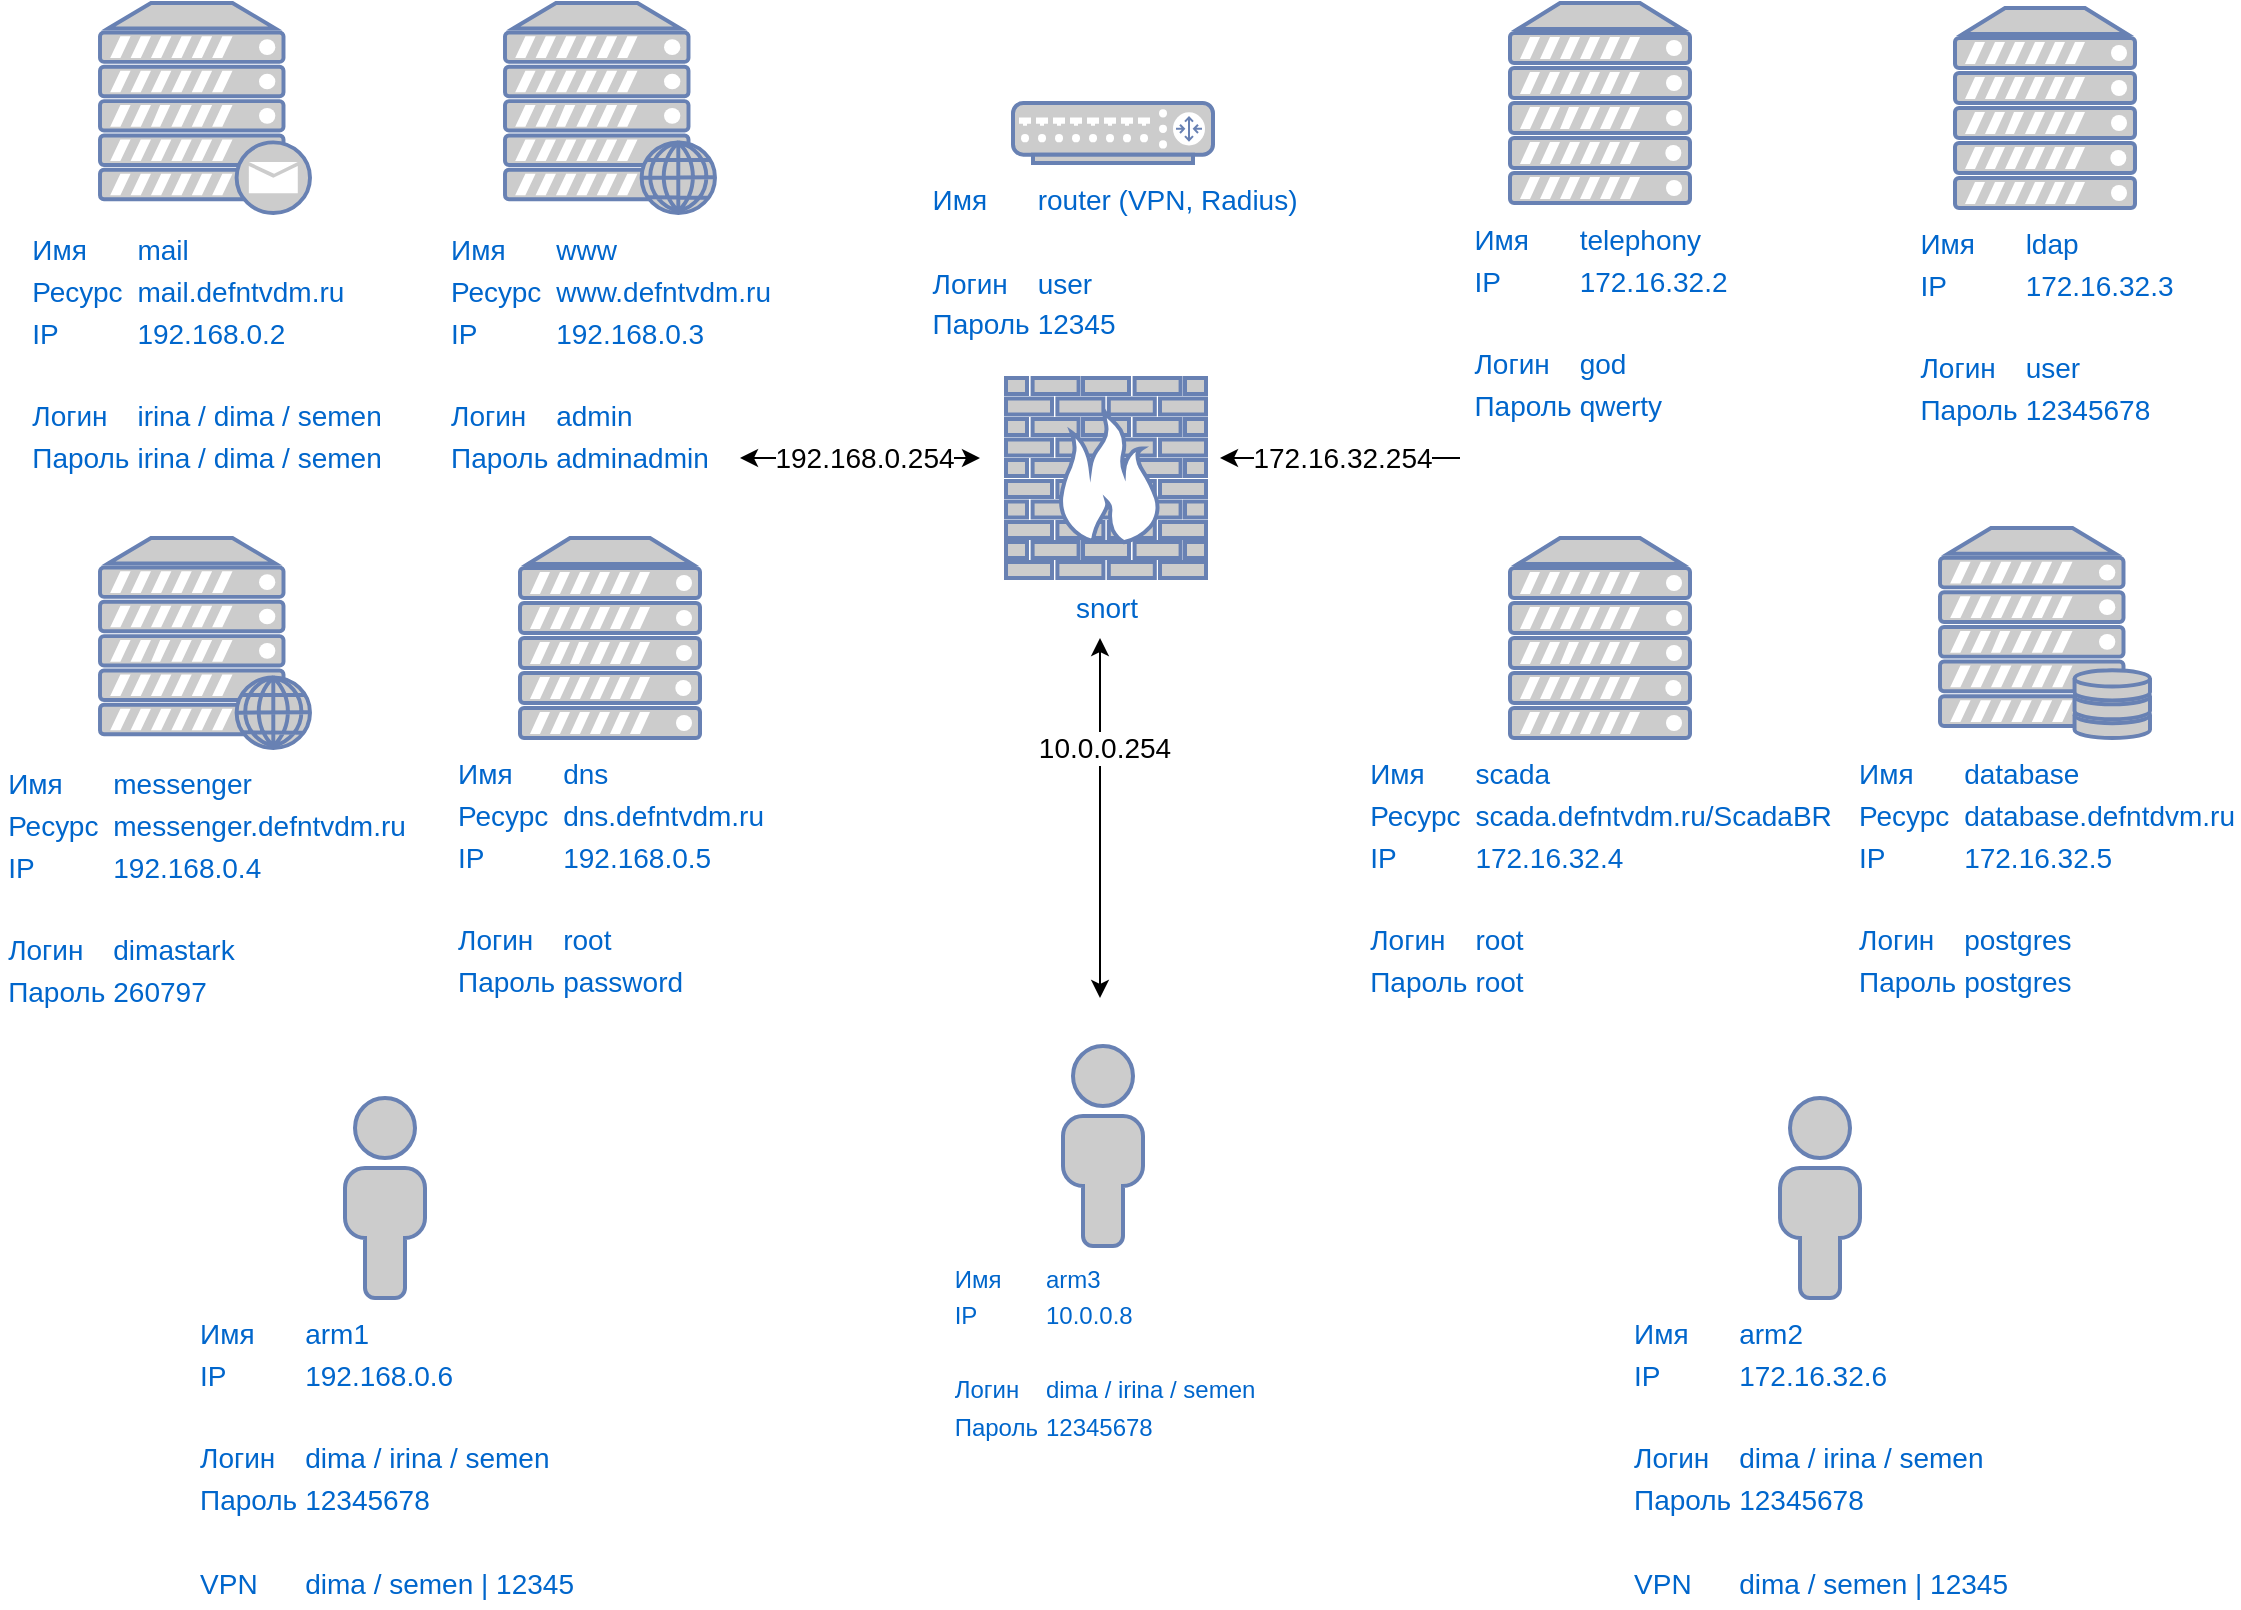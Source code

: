 <mxfile version="10.7.6" type="github"><diagram id="j66EtQMUlOiz9ElDJGNn" name="Page-1"><mxGraphModel dx="2090" dy="925" grid="1" gridSize="10" guides="1" tooltips="1" connect="1" arrows="1" fold="1" page="1" pageScale="1" pageWidth="827" pageHeight="1169" math="0" shadow="0"><root><mxCell id="0"/><mxCell id="1" parent="0"/><mxCell id="AadQ7rjE2HAG9gOBs0Dw-43" value="&lt;div style=&quot;text-align: left&quot;&gt;&lt;table&gt;&lt;tbody&gt;&lt;tr&gt;&lt;td&gt;Имя&lt;/td&gt;&lt;td&gt;arm3&lt;/td&gt;&lt;/tr&gt;&lt;tr&gt;&lt;td&gt;IP&lt;/td&gt;&lt;td&gt;10.0.0.8&lt;/td&gt;&lt;/tr&gt;&lt;tr&gt;&lt;td&gt;&lt;br&gt;&lt;/td&gt;&lt;td&gt;&lt;br&gt;&lt;/td&gt;&lt;/tr&gt;&lt;tr&gt;&lt;td&gt;Логин&lt;/td&gt;&lt;td&gt;dima / irina / semen&lt;/td&gt;&lt;/tr&gt;&lt;tr&gt;&lt;td&gt;Пароль&lt;/td&gt;&lt;td&gt;12345678&lt;/td&gt;&lt;/tr&gt;&lt;tr&gt;&lt;td&gt;&lt;br&gt;&lt;/td&gt;&lt;td&gt;&lt;br&gt;&lt;/td&gt;&lt;/tr&gt;&lt;/tbody&gt;&lt;/table&gt;&lt;br&gt;&lt;/div&gt;" style="fontColor=#0066CC;verticalAlign=top;verticalLabelPosition=bottom;labelPosition=center;align=center;html=1;outlineConnect=0;fillColor=#CCCCCC;strokeColor=#6881B3;gradientColor=none;gradientDirection=north;strokeWidth=2;shape=mxgraph.networks.user_male;fontSize=12;" parent="1" vertex="1"><mxGeometry x="401.5" y="534" width="40" height="100" as="geometry"/></mxCell><mxCell id="AadQ7rjE2HAG9gOBs0Dw-49" value="&lt;table style=&quot;text-align: left ; font-size: 14px&quot;&gt;&lt;tbody&gt;&lt;tr&gt;&lt;td&gt;&lt;font style=&quot;font-size: 14px&quot;&gt;Имя&lt;/font&gt;&lt;/td&gt;&lt;td&gt;&lt;font style=&quot;font-size: 14px&quot;&gt;router (VPN, Radius)&lt;/font&gt;&lt;/td&gt;&lt;/tr&gt;&lt;tr&gt;&lt;td&gt;&lt;br&gt;&lt;/td&gt;&lt;td&gt;&lt;br&gt;&lt;/td&gt;&lt;/tr&gt;&lt;tr&gt;&lt;td&gt;&lt;font style=&quot;font-size: 14px&quot;&gt;Логин&lt;/font&gt;&lt;/td&gt;&lt;td&gt;&lt;font style=&quot;font-size: 14px&quot;&gt;user&lt;/font&gt;&lt;/td&gt;&lt;/tr&gt;&lt;tr&gt;&lt;td&gt;&lt;font style=&quot;font-size: 14px&quot;&gt;Пароль&lt;/font&gt;&lt;/td&gt;&lt;td&gt;&lt;font style=&quot;font-size: 14px&quot;&gt;12345&lt;/font&gt;&lt;/td&gt;&lt;/tr&gt;&lt;tr&gt;&lt;td&gt;&lt;font style=&quot;font-size: 14px&quot;&gt;&lt;br&gt;&lt;/font&gt;&lt;/td&gt;&lt;td&gt;&lt;font style=&quot;font-size: 14px&quot;&gt;&lt;br&gt;&lt;/font&gt;&lt;/td&gt;&lt;/tr&gt;&lt;/tbody&gt;&lt;/table&gt;&lt;div style=&quot;text-align: left&quot;&gt;&lt;br&gt;&lt;/div&gt;" style="fontColor=#0066CC;verticalAlign=top;verticalLabelPosition=bottom;labelPosition=center;align=center;html=1;outlineConnect=0;fillColor=#CCCCCC;strokeColor=#6881B3;gradientColor=none;gradientDirection=north;strokeWidth=2;shape=mxgraph.networks.router;fontSize=12;" parent="1" vertex="1"><mxGeometry x="376.5" y="62.5" width="100" height="30" as="geometry"/></mxCell><mxCell id="AadQ7rjE2HAG9gOBs0Dw-54" value="&lt;font style=&quot;font-size: 14px&quot;&gt;snort&lt;br&gt;&lt;/font&gt;&lt;br&gt;" style="fontColor=#0066CC;verticalAlign=top;verticalLabelPosition=bottom;labelPosition=center;align=center;html=1;outlineConnect=0;fillColor=#CCCCCC;strokeColor=#6881B3;gradientColor=none;gradientDirection=north;strokeWidth=2;shape=mxgraph.networks.firewall;" parent="1" vertex="1"><mxGeometry x="373" y="200" width="100" height="100" as="geometry"/></mxCell><mxCell id="AadQ7rjE2HAG9gOBs0Dw-56" value="" style="group;strokeColor=none;" parent="1" vertex="1" connectable="0"><mxGeometry x="-80" y="12.5" width="307.5" height="647.5" as="geometry"/></mxCell><mxCell id="AadQ7rjE2HAG9gOBs0Dw-23" value="&lt;table style=&quot;text-align: left ; font-size: 14px&quot;&gt;&lt;tbody&gt;&lt;tr&gt;&lt;td&gt;&lt;font style=&quot;font-size: 14px&quot;&gt;Имя&lt;/font&gt;&lt;/td&gt;&lt;td&gt;&lt;font style=&quot;font-size: 14px&quot;&gt;www&lt;/font&gt;&lt;/td&gt;&lt;/tr&gt;&lt;tr&gt;&lt;td&gt;&lt;font style=&quot;font-size: 14px&quot;&gt;Ресурс&lt;/font&gt;&lt;/td&gt;&lt;td&gt;&lt;font style=&quot;font-size: 14px&quot;&gt;www.defntvdm.ru&lt;/font&gt;&lt;/td&gt;&lt;/tr&gt;&lt;tr&gt;&lt;td&gt;&lt;font style=&quot;font-size: 14px&quot;&gt;IP&lt;/font&gt;&lt;/td&gt;&lt;td&gt;&lt;font style=&quot;font-size: 14px&quot;&gt;192.168.0.3&lt;/font&gt;&lt;/td&gt;&lt;/tr&gt;&lt;tr&gt;&lt;td&gt;&lt;font style=&quot;font-size: 14px&quot;&gt;&lt;br&gt;&lt;/font&gt;&lt;/td&gt;&lt;td&gt;&lt;font style=&quot;font-size: 14px&quot;&gt;&lt;br&gt;&lt;/font&gt;&lt;/td&gt;&lt;/tr&gt;&lt;tr&gt;&lt;td&gt;&lt;font style=&quot;font-size: 14px&quot;&gt;Логин&lt;/font&gt;&lt;/td&gt;&lt;td&gt;&lt;font style=&quot;font-size: 14px&quot;&gt;admin&lt;/font&gt;&lt;/td&gt;&lt;/tr&gt;&lt;tr&gt;&lt;td&gt;&lt;font style=&quot;font-size: 14px&quot;&gt;Пароль&lt;/font&gt;&lt;/td&gt;&lt;td&gt;&lt;font style=&quot;font-size: 14px&quot;&gt;adminadmin&lt;/font&gt;&lt;/td&gt;&lt;/tr&gt;&lt;/tbody&gt;&lt;/table&gt;" style="fontColor=#0066CC;verticalAlign=top;verticalLabelPosition=bottom;labelPosition=center;align=center;html=1;outlineConnect=0;fillColor=#CCCCCC;strokeColor=#6881B3;gradientColor=none;gradientDirection=north;strokeWidth=2;shape=mxgraph.networks.web_server;fontSize=12;" parent="AadQ7rjE2HAG9gOBs0Dw-56" vertex="1"><mxGeometry x="202.5" width="105" height="105" as="geometry"/></mxCell><mxCell id="AadQ7rjE2HAG9gOBs0Dw-27" value="&lt;table style=&quot;text-align: left ; font-size: 14px&quot;&gt;&lt;tbody&gt;&lt;tr&gt;&lt;td&gt;&lt;font style=&quot;font-size: 14px&quot;&gt;Имя&lt;/font&gt;&lt;/td&gt;&lt;td&gt;&lt;font style=&quot;font-size: 14px&quot;&gt;dns&lt;/font&gt;&lt;/td&gt;&lt;/tr&gt;&lt;tr&gt;&lt;td&gt;&lt;font style=&quot;font-size: 14px&quot;&gt;Ресурс&lt;/font&gt;&lt;/td&gt;&lt;td&gt;&lt;font style=&quot;font-size: 14px&quot;&gt;dns.defntvdm.ru&lt;/font&gt;&lt;/td&gt;&lt;/tr&gt;&lt;tr&gt;&lt;td&gt;&lt;font style=&quot;font-size: 14px&quot;&gt;IP&lt;/font&gt;&lt;/td&gt;&lt;td&gt;&lt;font style=&quot;font-size: 14px&quot;&gt;192.168.0.5&lt;/font&gt;&lt;/td&gt;&lt;/tr&gt;&lt;tr&gt;&lt;td&gt;&lt;font style=&quot;font-size: 14px&quot;&gt;&lt;br&gt;&lt;/font&gt;&lt;/td&gt;&lt;td&gt;&lt;font style=&quot;font-size: 14px&quot;&gt;&lt;br&gt;&lt;/font&gt;&lt;/td&gt;&lt;/tr&gt;&lt;tr&gt;&lt;td&gt;&lt;font style=&quot;font-size: 14px&quot;&gt;Логин&lt;/font&gt;&lt;/td&gt;&lt;td&gt;&lt;font style=&quot;font-size: 14px&quot;&gt;root&lt;/font&gt;&lt;/td&gt;&lt;/tr&gt;&lt;tr&gt;&lt;td&gt;&lt;font style=&quot;font-size: 14px&quot;&gt;Пароль&lt;/font&gt;&lt;/td&gt;&lt;td&gt;&lt;font style=&quot;font-size: 14px&quot;&gt;password&lt;/font&gt;&lt;/td&gt;&lt;/tr&gt;&lt;/tbody&gt;&lt;/table&gt;" style="fontColor=#0066CC;verticalAlign=top;verticalLabelPosition=bottom;labelPosition=center;align=center;html=1;outlineConnect=0;fillColor=#CCCCCC;strokeColor=#6881B3;gradientColor=none;gradientDirection=north;strokeWidth=2;shape=mxgraph.networks.server;fontSize=12;labelBorderColor=none;" parent="AadQ7rjE2HAG9gOBs0Dw-56" vertex="1"><mxGeometry x="210" y="267.5" width="90" height="100" as="geometry"/></mxCell><mxCell id="AadQ7rjE2HAG9gOBs0Dw-30" value="&lt;table style=&quot;text-align: left ; font-size: 14px&quot;&gt;&lt;tbody&gt;&lt;tr&gt;&lt;td&gt;&lt;font style=&quot;font-size: 14px&quot;&gt;Имя&lt;/font&gt;&lt;/td&gt;&lt;td&gt;&lt;font style=&quot;font-size: 14px&quot;&gt;messenger&lt;/font&gt;&lt;/td&gt;&lt;/tr&gt;&lt;tr&gt;&lt;td&gt;&lt;font style=&quot;font-size: 14px&quot;&gt;Ресурс&lt;/font&gt;&lt;/td&gt;&lt;td&gt;&lt;font style=&quot;font-size: 14px&quot;&gt;messenger.defntvdm.ru&lt;/font&gt;&lt;/td&gt;&lt;/tr&gt;&lt;tr&gt;&lt;td&gt;&lt;font style=&quot;font-size: 14px&quot;&gt;IP&lt;/font&gt;&lt;/td&gt;&lt;td&gt;&lt;font style=&quot;font-size: 14px&quot;&gt;192.168.0.4&lt;/font&gt;&lt;/td&gt;&lt;/tr&gt;&lt;tr&gt;&lt;td&gt;&lt;font style=&quot;font-size: 14px&quot;&gt;&lt;br&gt;&lt;/font&gt;&lt;/td&gt;&lt;td&gt;&lt;font style=&quot;font-size: 14px&quot;&gt;&lt;br&gt;&lt;/font&gt;&lt;/td&gt;&lt;/tr&gt;&lt;tr&gt;&lt;td&gt;&lt;font style=&quot;font-size: 14px&quot;&gt;Логин&lt;/font&gt;&lt;/td&gt;&lt;td&gt;&lt;font style=&quot;font-size: 14px&quot;&gt;dimastark&lt;/font&gt;&lt;/td&gt;&lt;/tr&gt;&lt;tr&gt;&lt;td&gt;&lt;font style=&quot;font-size: 14px&quot;&gt;Пароль&lt;/font&gt;&lt;/td&gt;&lt;td&gt;&lt;font style=&quot;font-size: 14px&quot;&gt;260797&lt;/font&gt;&lt;/td&gt;&lt;/tr&gt;&lt;/tbody&gt;&lt;/table&gt;" style="fontColor=#0066CC;verticalAlign=top;verticalLabelPosition=bottom;labelPosition=center;align=center;html=1;outlineConnect=0;fillColor=#CCCCCC;strokeColor=#6881B3;gradientColor=none;gradientDirection=north;strokeWidth=2;shape=mxgraph.networks.web_server;fontSize=12;labelBorderColor=none;" parent="AadQ7rjE2HAG9gOBs0Dw-56" vertex="1"><mxGeometry y="267.5" width="105" height="105" as="geometry"/></mxCell><mxCell id="AadQ7rjE2HAG9gOBs0Dw-33" value="&lt;table style=&quot;text-align: left ; font-size: 14px&quot;&gt;&lt;tbody&gt;&lt;tr&gt;&lt;td&gt;&lt;font style=&quot;font-size: 14px&quot;&gt;Имя&lt;/font&gt;&lt;/td&gt;&lt;td&gt;&lt;font style=&quot;font-size: 14px&quot;&gt;mail&lt;/font&gt;&lt;/td&gt;&lt;/tr&gt;&lt;tr&gt;&lt;td&gt;&lt;font style=&quot;font-size: 14px&quot;&gt;Ресурс&lt;/font&gt;&lt;/td&gt;&lt;td&gt;&lt;font style=&quot;font-size: 14px&quot;&gt;mail.defntvdm.ru&lt;/font&gt;&lt;/td&gt;&lt;/tr&gt;&lt;tr&gt;&lt;td&gt;&lt;font style=&quot;font-size: 14px&quot;&gt;IP&lt;/font&gt;&lt;/td&gt;&lt;td&gt;&lt;font style=&quot;font-size: 14px&quot;&gt;192.168.0.2&lt;/font&gt;&lt;/td&gt;&lt;/tr&gt;&lt;tr&gt;&lt;td&gt;&lt;font style=&quot;font-size: 14px&quot;&gt;&lt;br&gt;&lt;/font&gt;&lt;/td&gt;&lt;td&gt;&lt;font style=&quot;font-size: 14px&quot;&gt;&lt;br&gt;&lt;/font&gt;&lt;/td&gt;&lt;/tr&gt;&lt;tr&gt;&lt;td&gt;&lt;font style=&quot;font-size: 14px&quot;&gt;Логин&lt;/font&gt;&lt;/td&gt;&lt;td&gt;&lt;font style=&quot;font-size: 14px&quot;&gt;irina / dima / semen&lt;/font&gt;&lt;/td&gt;&lt;/tr&gt;&lt;tr&gt;&lt;td&gt;&lt;font style=&quot;font-size: 14px&quot;&gt;Пароль&lt;/font&gt;&lt;/td&gt;&lt;td&gt;&lt;font style=&quot;font-size: 14px&quot;&gt;irina / dima / semen&lt;/font&gt;&lt;/td&gt;&lt;/tr&gt;&lt;/tbody&gt;&lt;/table&gt;" style="fontColor=#0066CC;verticalAlign=top;verticalLabelPosition=bottom;labelPosition=center;align=center;html=1;outlineConnect=0;fillColor=#CCCCCC;strokeColor=#6881B3;gradientColor=none;gradientDirection=north;strokeWidth=2;shape=mxgraph.networks.mail_server;fontSize=12;" parent="AadQ7rjE2HAG9gOBs0Dw-56" vertex="1"><mxGeometry width="105" height="105" as="geometry"/></mxCell><mxCell id="AadQ7rjE2HAG9gOBs0Dw-34" value="&lt;table style=&quot;text-align: left ; font-size: 14px&quot;&gt;&lt;tbody&gt;&lt;tr&gt;&lt;td&gt;&lt;font style=&quot;font-size: 14px&quot;&gt;Имя&lt;/font&gt;&lt;/td&gt;&lt;td&gt;&lt;font style=&quot;font-size: 14px&quot;&gt;arm1&lt;/font&gt;&lt;/td&gt;&lt;/tr&gt;&lt;tr&gt;&lt;td&gt;&lt;font style=&quot;font-size: 14px&quot;&gt;IP&lt;/font&gt;&lt;/td&gt;&lt;td&gt;&lt;font style=&quot;font-size: 14px&quot;&gt;192.168.0.6&lt;/font&gt;&lt;/td&gt;&lt;/tr&gt;&lt;tr&gt;&lt;td&gt;&lt;font style=&quot;font-size: 14px&quot;&gt;&lt;br&gt;&lt;/font&gt;&lt;/td&gt;&lt;td&gt;&lt;font style=&quot;font-size: 14px&quot;&gt;&lt;br&gt;&lt;/font&gt;&lt;/td&gt;&lt;/tr&gt;&lt;tr&gt;&lt;td&gt;&lt;font style=&quot;font-size: 14px&quot;&gt;Логин&lt;/font&gt;&lt;/td&gt;&lt;td&gt;&lt;font style=&quot;font-size: 14px&quot;&gt;dima / irina / semen&lt;/font&gt;&lt;/td&gt;&lt;/tr&gt;&lt;tr&gt;&lt;td&gt;&lt;font style=&quot;font-size: 14px&quot;&gt;Пароль&lt;/font&gt;&lt;/td&gt;&lt;td&gt;&lt;font style=&quot;font-size: 14px&quot;&gt;12345678&lt;/font&gt;&lt;/td&gt;&lt;/tr&gt;&lt;tr&gt;&lt;td&gt;&lt;font style=&quot;font-size: 14px&quot;&gt;&lt;br&gt;&lt;/font&gt;&lt;/td&gt;&lt;td&gt;&lt;font style=&quot;font-size: 14px&quot;&gt;&lt;br&gt;&lt;/font&gt;&lt;/td&gt;&lt;/tr&gt;&lt;tr&gt;&lt;td&gt;&lt;font style=&quot;font-size: 14px&quot;&gt;VPN&lt;/font&gt;&lt;/td&gt;&lt;td&gt;&lt;font style=&quot;font-size: 14px&quot;&gt;dima / semen | 12345&lt;/font&gt;&lt;/td&gt;&lt;/tr&gt;&lt;/tbody&gt;&lt;/table&gt;" style="fontColor=#0066CC;verticalAlign=top;verticalLabelPosition=bottom;labelPosition=center;align=center;html=1;outlineConnect=0;fillColor=#CCCCCC;strokeColor=#6881B3;gradientColor=none;gradientDirection=north;strokeWidth=2;shape=mxgraph.networks.user_male;fontSize=12;labelBorderColor=none;" parent="AadQ7rjE2HAG9gOBs0Dw-56" vertex="1"><mxGeometry x="122.5" y="547.5" width="40" height="100" as="geometry"/></mxCell><mxCell id="AadQ7rjE2HAG9gOBs0Dw-57" value="" style="group" parent="1" vertex="1" connectable="0"><mxGeometry x="625" y="12.5" width="320" height="647.5" as="geometry"/></mxCell><mxCell id="AadQ7rjE2HAG9gOBs0Dw-36" value="&lt;table style=&quot;text-align: left ; font-size: 14px&quot;&gt;&lt;tbody&gt;&lt;tr&gt;&lt;td&gt;&lt;font style=&quot;font-size: 14px&quot;&gt;Имя&lt;/font&gt;&lt;/td&gt;&lt;td&gt;&lt;font style=&quot;font-size: 14px&quot;&gt;database&lt;/font&gt;&lt;/td&gt;&lt;/tr&gt;&lt;tr&gt;&lt;td&gt;&lt;font style=&quot;font-size: 14px&quot;&gt;Ресурс&lt;/font&gt;&lt;/td&gt;&lt;td&gt;&lt;font style=&quot;font-size: 14px&quot;&gt;database.defntdvm.ru&lt;/font&gt;&lt;/td&gt;&lt;/tr&gt;&lt;tr&gt;&lt;td&gt;&lt;font style=&quot;font-size: 14px&quot;&gt;IP&lt;/font&gt;&lt;/td&gt;&lt;td&gt;&lt;font style=&quot;font-size: 14px&quot;&gt;172.16.32.5&lt;/font&gt;&lt;/td&gt;&lt;/tr&gt;&lt;tr&gt;&lt;td&gt;&lt;font style=&quot;font-size: 14px&quot;&gt;&lt;br&gt;&lt;/font&gt;&lt;/td&gt;&lt;td&gt;&lt;font style=&quot;font-size: 14px&quot;&gt;&lt;br&gt;&lt;/font&gt;&lt;/td&gt;&lt;/tr&gt;&lt;tr&gt;&lt;td&gt;&lt;font style=&quot;font-size: 14px&quot;&gt;Логин&lt;/font&gt;&lt;/td&gt;&lt;td&gt;&lt;font style=&quot;font-size: 14px&quot;&gt;postgres&lt;/font&gt;&lt;/td&gt;&lt;/tr&gt;&lt;tr&gt;&lt;td&gt;&lt;font style=&quot;font-size: 14px&quot;&gt;Пароль&lt;/font&gt;&lt;/td&gt;&lt;td&gt;&lt;font style=&quot;font-size: 14px&quot;&gt;postgres&lt;/font&gt;&lt;/td&gt;&lt;/tr&gt;&lt;/tbody&gt;&lt;/table&gt;" style="fontColor=#0066CC;verticalAlign=top;verticalLabelPosition=bottom;labelPosition=center;align=center;html=1;outlineConnect=0;fillColor=#CCCCCC;strokeColor=#6881B3;gradientColor=none;gradientDirection=north;strokeWidth=2;shape=mxgraph.networks.server_storage;fontSize=12;" parent="AadQ7rjE2HAG9gOBs0Dw-57" vertex="1"><mxGeometry x="215" y="262.5" width="105" height="105" as="geometry"/></mxCell><mxCell id="AadQ7rjE2HAG9gOBs0Dw-37" value="&lt;table style=&quot;text-align: left ; font-size: 14px&quot;&gt;&lt;tbody&gt;&lt;tr&gt;&lt;td&gt;&lt;font style=&quot;font-size: 14px&quot;&gt;Имя&lt;/font&gt;&lt;/td&gt;&lt;td&gt;&lt;font style=&quot;font-size: 14px&quot;&gt;scada&lt;/font&gt;&lt;/td&gt;&lt;/tr&gt;&lt;tr&gt;&lt;td&gt;&lt;font style=&quot;font-size: 14px&quot;&gt;Ресурс&lt;/font&gt;&lt;/td&gt;&lt;td&gt;&lt;font style=&quot;font-size: 14px&quot;&gt;scada.defntvdm.ru/ScadaBR&lt;/font&gt;&lt;/td&gt;&lt;/tr&gt;&lt;tr&gt;&lt;td&gt;&lt;font style=&quot;font-size: 14px&quot;&gt;IP&lt;/font&gt;&lt;/td&gt;&lt;td&gt;&lt;font style=&quot;font-size: 14px&quot;&gt;172.16.32.4&lt;/font&gt;&lt;/td&gt;&lt;/tr&gt;&lt;tr&gt;&lt;td&gt;&lt;font style=&quot;font-size: 14px&quot;&gt;&lt;br&gt;&lt;/font&gt;&lt;/td&gt;&lt;td&gt;&lt;font style=&quot;font-size: 14px&quot;&gt;&lt;br&gt;&lt;/font&gt;&lt;/td&gt;&lt;/tr&gt;&lt;tr&gt;&lt;td&gt;&lt;font style=&quot;font-size: 14px&quot;&gt;Логин&lt;/font&gt;&lt;/td&gt;&lt;td&gt;&lt;font style=&quot;font-size: 14px&quot;&gt;root&lt;/font&gt;&lt;/td&gt;&lt;/tr&gt;&lt;tr&gt;&lt;td&gt;&lt;font style=&quot;font-size: 14px&quot;&gt;Пароль&lt;/font&gt;&lt;/td&gt;&lt;td&gt;&lt;font style=&quot;font-size: 14px&quot;&gt;root&lt;/font&gt;&lt;/td&gt;&lt;/tr&gt;&lt;/tbody&gt;&lt;/table&gt;" style="fontColor=#0066CC;verticalAlign=top;verticalLabelPosition=bottom;labelPosition=center;align=center;html=1;outlineConnect=0;fillColor=#CCCCCC;strokeColor=#6881B3;gradientColor=none;gradientDirection=north;strokeWidth=2;shape=mxgraph.networks.server;fontSize=12;" parent="AadQ7rjE2HAG9gOBs0Dw-57" vertex="1"><mxGeometry y="267.5" width="90" height="100" as="geometry"/></mxCell><mxCell id="AadQ7rjE2HAG9gOBs0Dw-38" value="&lt;table style=&quot;text-align: left ; font-size: 14px&quot;&gt;&lt;tbody&gt;&lt;tr&gt;&lt;td&gt;&lt;font style=&quot;font-size: 14px&quot;&gt;Имя&lt;/font&gt;&lt;/td&gt;&lt;td&gt;&lt;font style=&quot;font-size: 14px&quot;&gt;ldap&lt;/font&gt;&lt;/td&gt;&lt;/tr&gt;&lt;tr&gt;&lt;td&gt;&lt;font style=&quot;font-size: 14px&quot;&gt;IP&lt;/font&gt;&lt;/td&gt;&lt;td&gt;&lt;font style=&quot;font-size: 14px&quot;&gt;172.16.32.3&lt;/font&gt;&lt;/td&gt;&lt;/tr&gt;&lt;tr&gt;&lt;td&gt;&lt;font style=&quot;font-size: 14px&quot;&gt;&lt;br&gt;&lt;/font&gt;&lt;/td&gt;&lt;td&gt;&lt;font style=&quot;font-size: 14px&quot;&gt;&lt;br&gt;&lt;/font&gt;&lt;/td&gt;&lt;/tr&gt;&lt;tr&gt;&lt;td&gt;&lt;font style=&quot;font-size: 14px&quot;&gt;Логин&lt;/font&gt;&lt;/td&gt;&lt;td&gt;&lt;font style=&quot;font-size: 14px&quot;&gt;user&lt;/font&gt;&lt;/td&gt;&lt;/tr&gt;&lt;tr&gt;&lt;td&gt;&lt;font style=&quot;font-size: 14px&quot;&gt;Пароль&lt;/font&gt;&lt;/td&gt;&lt;td&gt;&lt;font style=&quot;font-size: 14px&quot;&gt;12345678&lt;/font&gt;&lt;/td&gt;&lt;/tr&gt;&lt;/tbody&gt;&lt;/table&gt;" style="fontColor=#0066CC;verticalAlign=top;verticalLabelPosition=bottom;labelPosition=center;align=center;html=1;outlineConnect=0;fillColor=#CCCCCC;strokeColor=#6881B3;gradientColor=none;gradientDirection=north;strokeWidth=2;shape=mxgraph.networks.server;fontSize=12;" parent="AadQ7rjE2HAG9gOBs0Dw-57" vertex="1"><mxGeometry x="222.5" y="2.5" width="90" height="100" as="geometry"/></mxCell><mxCell id="AadQ7rjE2HAG9gOBs0Dw-39" value="&lt;table style=&quot;text-align: left ; font-size: 14px&quot;&gt;&lt;tbody&gt;&lt;tr&gt;&lt;td&gt;&lt;font style=&quot;font-size: 14px&quot;&gt;Имя&lt;/font&gt;&lt;/td&gt;&lt;td&gt;&lt;font style=&quot;font-size: 14px&quot;&gt;telephony&lt;/font&gt;&lt;/td&gt;&lt;/tr&gt;&lt;tr&gt;&lt;td&gt;&lt;font style=&quot;font-size: 14px&quot;&gt;IP&lt;/font&gt;&lt;/td&gt;&lt;td&gt;&lt;font style=&quot;font-size: 14px&quot;&gt;172.16.32.2&lt;/font&gt;&lt;/td&gt;&lt;/tr&gt;&lt;tr&gt;&lt;td&gt;&lt;font style=&quot;font-size: 14px&quot;&gt;&lt;br&gt;&lt;/font&gt;&lt;/td&gt;&lt;td&gt;&lt;font style=&quot;font-size: 14px&quot;&gt;&lt;br&gt;&lt;/font&gt;&lt;/td&gt;&lt;/tr&gt;&lt;tr&gt;&lt;td&gt;&lt;font style=&quot;font-size: 14px&quot;&gt;Логин&lt;/font&gt;&lt;/td&gt;&lt;td&gt;&lt;font style=&quot;font-size: 14px&quot;&gt;god&lt;/font&gt;&lt;/td&gt;&lt;/tr&gt;&lt;tr&gt;&lt;td&gt;&lt;font style=&quot;font-size: 14px&quot;&gt;Пароль&lt;/font&gt;&lt;/td&gt;&lt;td&gt;&lt;font style=&quot;font-size: 14px&quot;&gt;qwerty&lt;/font&gt;&lt;/td&gt;&lt;/tr&gt;&lt;/tbody&gt;&lt;/table&gt;" style="fontColor=#0066CC;verticalAlign=top;verticalLabelPosition=bottom;labelPosition=center;align=center;html=1;outlineConnect=0;fillColor=#CCCCCC;strokeColor=#6881B3;gradientColor=none;gradientDirection=north;strokeWidth=2;shape=mxgraph.networks.server;fontSize=12;" parent="AadQ7rjE2HAG9gOBs0Dw-57" vertex="1"><mxGeometry width="90" height="100" as="geometry"/></mxCell><mxCell id="AadQ7rjE2HAG9gOBs0Dw-40" value="&lt;table style=&quot;text-align: left ; font-size: 14px&quot;&gt;&lt;tbody&gt;&lt;tr&gt;&lt;td&gt;&lt;font style=&quot;font-size: 14px&quot;&gt;Имя&lt;/font&gt;&lt;/td&gt;&lt;td&gt;&lt;font style=&quot;font-size: 14px&quot;&gt;arm2&lt;/font&gt;&lt;/td&gt;&lt;/tr&gt;&lt;tr&gt;&lt;td&gt;&lt;font style=&quot;font-size: 14px&quot;&gt;IP&lt;/font&gt;&lt;/td&gt;&lt;td&gt;172.16.32.6&lt;/td&gt;&lt;/tr&gt;&lt;tr&gt;&lt;td&gt;&lt;font style=&quot;font-size: 14px&quot;&gt;&lt;br&gt;&lt;/font&gt;&lt;/td&gt;&lt;td&gt;&lt;font style=&quot;font-size: 14px&quot;&gt;&lt;br&gt;&lt;/font&gt;&lt;/td&gt;&lt;/tr&gt;&lt;tr&gt;&lt;td&gt;&lt;font style=&quot;font-size: 14px&quot;&gt;Логин&lt;/font&gt;&lt;/td&gt;&lt;td&gt;&lt;font style=&quot;font-size: 14px&quot;&gt;dima / irina / semen&lt;/font&gt;&lt;/td&gt;&lt;/tr&gt;&lt;tr&gt;&lt;td&gt;&lt;font style=&quot;font-size: 14px&quot;&gt;Пароль&lt;/font&gt;&lt;/td&gt;&lt;td&gt;&lt;font style=&quot;font-size: 14px&quot;&gt;12345678&lt;/font&gt;&lt;/td&gt;&lt;/tr&gt;&lt;tr&gt;&lt;td&gt;&lt;font style=&quot;font-size: 14px&quot;&gt;&lt;br&gt;&lt;/font&gt;&lt;/td&gt;&lt;td&gt;&lt;font style=&quot;font-size: 14px&quot;&gt;&lt;br&gt;&lt;/font&gt;&lt;/td&gt;&lt;/tr&gt;&lt;tr&gt;&lt;td&gt;&lt;font style=&quot;font-size: 14px&quot;&gt;VPN&lt;/font&gt;&lt;/td&gt;&lt;td&gt;&lt;font style=&quot;font-size: 14px&quot;&gt;dima / semen | 12345&lt;/font&gt;&lt;/td&gt;&lt;/tr&gt;&lt;/tbody&gt;&lt;/table&gt;" style="fontColor=#0066CC;verticalAlign=top;verticalLabelPosition=bottom;labelPosition=center;align=center;html=1;outlineConnect=0;fillColor=#CCCCCC;strokeColor=#6881B3;gradientColor=none;gradientDirection=north;strokeWidth=2;shape=mxgraph.networks.user_male;fontSize=12;" parent="AadQ7rjE2HAG9gOBs0Dw-57" vertex="1"><mxGeometry x="135" y="547.5" width="40" height="100" as="geometry"/></mxCell><mxCell id="AadQ7rjE2HAG9gOBs0Dw-59" value="" style="endArrow=classic;html=1;fontSize=12;" parent="1" edge="1"><mxGeometry width="50" height="50" relative="1" as="geometry"><mxPoint x="600" y="240" as="sourcePoint"/><mxPoint x="480" y="240" as="targetPoint"/></mxGeometry></mxCell><mxCell id="AadQ7rjE2HAG9gOBs0Dw-63" value="172.16.32.254" style="text;html=1;resizable=0;points=[];align=center;verticalAlign=middle;labelBackgroundColor=#ffffff;fontSize=14;" parent="AadQ7rjE2HAG9gOBs0Dw-59" vertex="1" connectable="0"><mxGeometry x="0.65" y="-2" relative="1" as="geometry"><mxPoint x="40" y="2" as="offset"/></mxGeometry></mxCell><mxCell id="AadQ7rjE2HAG9gOBs0Dw-60" value="" style="endArrow=classic;startArrow=classic;html=1;fontSize=12;" parent="1" edge="1"><mxGeometry width="50" height="50" relative="1" as="geometry"><mxPoint x="360" y="240" as="sourcePoint"/><mxPoint x="240" y="240" as="targetPoint"/></mxGeometry></mxCell><mxCell id="AadQ7rjE2HAG9gOBs0Dw-62" value="&lt;font style=&quot;font-size: 14px&quot;&gt;192.168.0.254&lt;/font&gt;" style="text;html=1;resizable=0;points=[];align=center;verticalAlign=middle;labelBackgroundColor=#ffffff;fontSize=12;" parent="AadQ7rjE2HAG9gOBs0Dw-60" vertex="1" connectable="0"><mxGeometry x="-0.483" relative="1" as="geometry"><mxPoint x="-27.5" as="offset"/></mxGeometry></mxCell><mxCell id="AadQ7rjE2HAG9gOBs0Dw-61" value="" style="endArrow=classic;startArrow=classic;html=1;fontSize=12;" parent="1" edge="1"><mxGeometry width="50" height="50" relative="1" as="geometry"><mxPoint x="420" y="510" as="sourcePoint"/><mxPoint x="420" y="330" as="targetPoint"/></mxGeometry></mxCell><mxCell id="AadQ7rjE2HAG9gOBs0Dw-64" value="&lt;font style=&quot;font-size: 14px&quot;&gt;10.0.0.254&lt;/font&gt;" style="text;html=1;resizable=0;points=[];align=center;verticalAlign=middle;labelBackgroundColor=#ffffff;fontSize=14;" parent="AadQ7rjE2HAG9gOBs0Dw-61" vertex="1" connectable="0"><mxGeometry x="0.422" y="-3" relative="1" as="geometry"><mxPoint x="-1.5" y="3" as="offset"/></mxGeometry></mxCell></root></mxGraphModel></diagram></mxfile>
